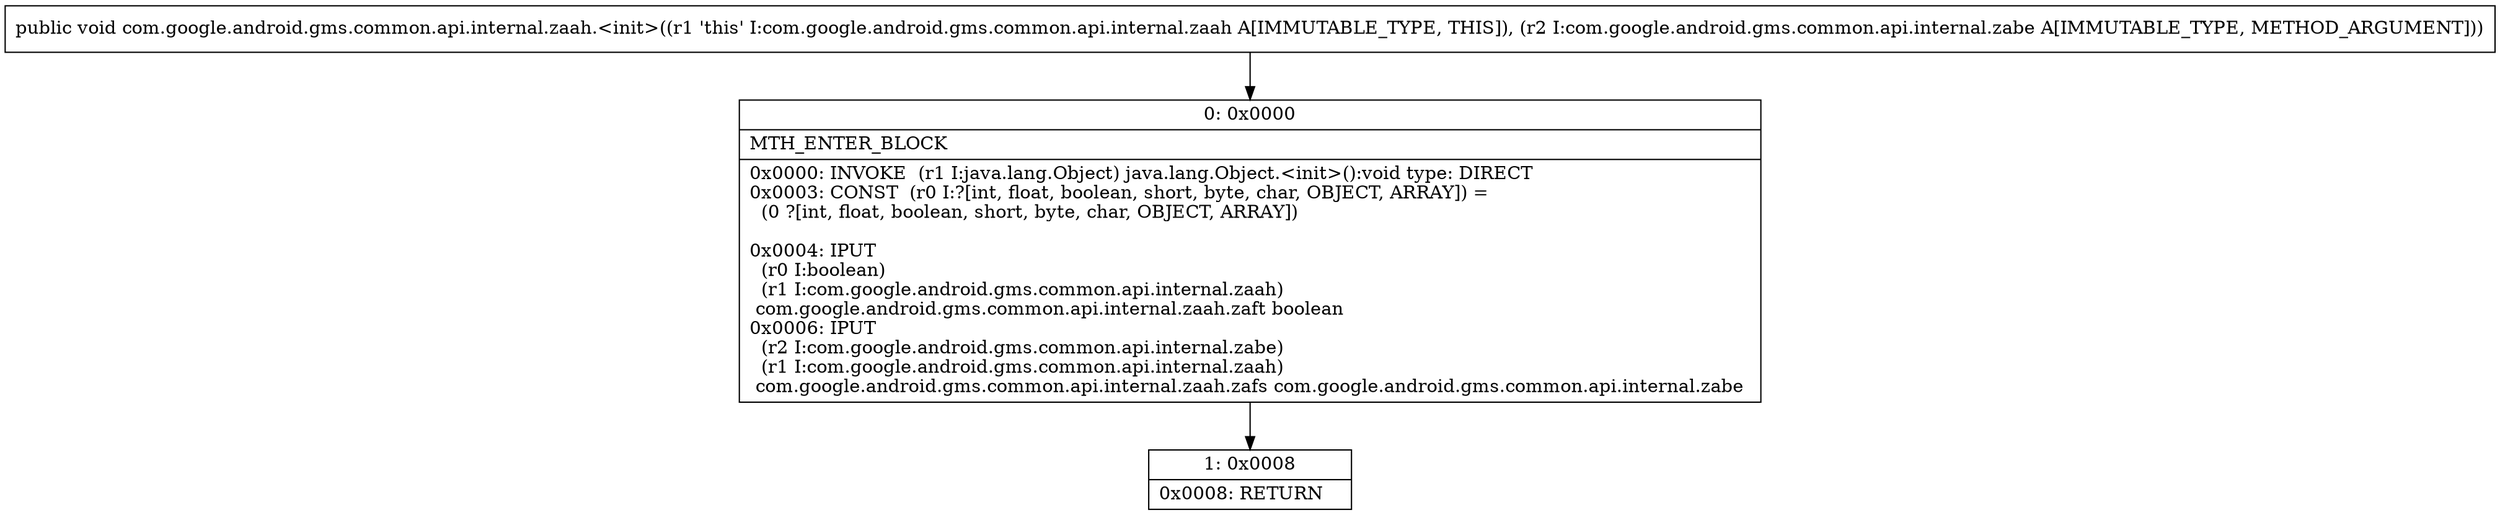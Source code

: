 digraph "CFG forcom.google.android.gms.common.api.internal.zaah.\<init\>(Lcom\/google\/android\/gms\/common\/api\/internal\/zabe;)V" {
Node_0 [shape=record,label="{0\:\ 0x0000|MTH_ENTER_BLOCK\l|0x0000: INVOKE  (r1 I:java.lang.Object) java.lang.Object.\<init\>():void type: DIRECT \l0x0003: CONST  (r0 I:?[int, float, boolean, short, byte, char, OBJECT, ARRAY]) = \l  (0 ?[int, float, boolean, short, byte, char, OBJECT, ARRAY])\l \l0x0004: IPUT  \l  (r0 I:boolean)\l  (r1 I:com.google.android.gms.common.api.internal.zaah)\l com.google.android.gms.common.api.internal.zaah.zaft boolean \l0x0006: IPUT  \l  (r2 I:com.google.android.gms.common.api.internal.zabe)\l  (r1 I:com.google.android.gms.common.api.internal.zaah)\l com.google.android.gms.common.api.internal.zaah.zafs com.google.android.gms.common.api.internal.zabe \l}"];
Node_1 [shape=record,label="{1\:\ 0x0008|0x0008: RETURN   \l}"];
MethodNode[shape=record,label="{public void com.google.android.gms.common.api.internal.zaah.\<init\>((r1 'this' I:com.google.android.gms.common.api.internal.zaah A[IMMUTABLE_TYPE, THIS]), (r2 I:com.google.android.gms.common.api.internal.zabe A[IMMUTABLE_TYPE, METHOD_ARGUMENT])) }"];
MethodNode -> Node_0;
Node_0 -> Node_1;
}

